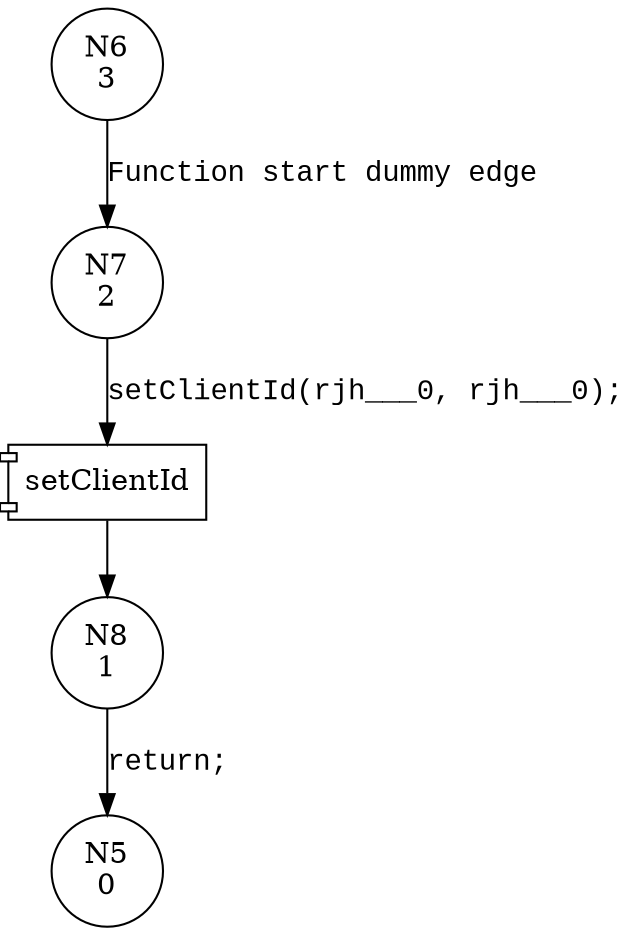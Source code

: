 digraph setup_rjh {
6 [shape="circle" label="N6\n3"]
7 [shape="circle" label="N7\n2"]
8 [shape="circle" label="N8\n1"]
5 [shape="circle" label="N5\n0"]
6 -> 7 [label="Function start dummy edge" fontname="Courier New"]
100009 [shape="component" label="setClientId"]
7 -> 100009 [label="setClientId(rjh___0, rjh___0);" fontname="Courier New"]
100009 -> 8 [label="" fontname="Courier New"]
8 -> 5 [label="return;" fontname="Courier New"]
}